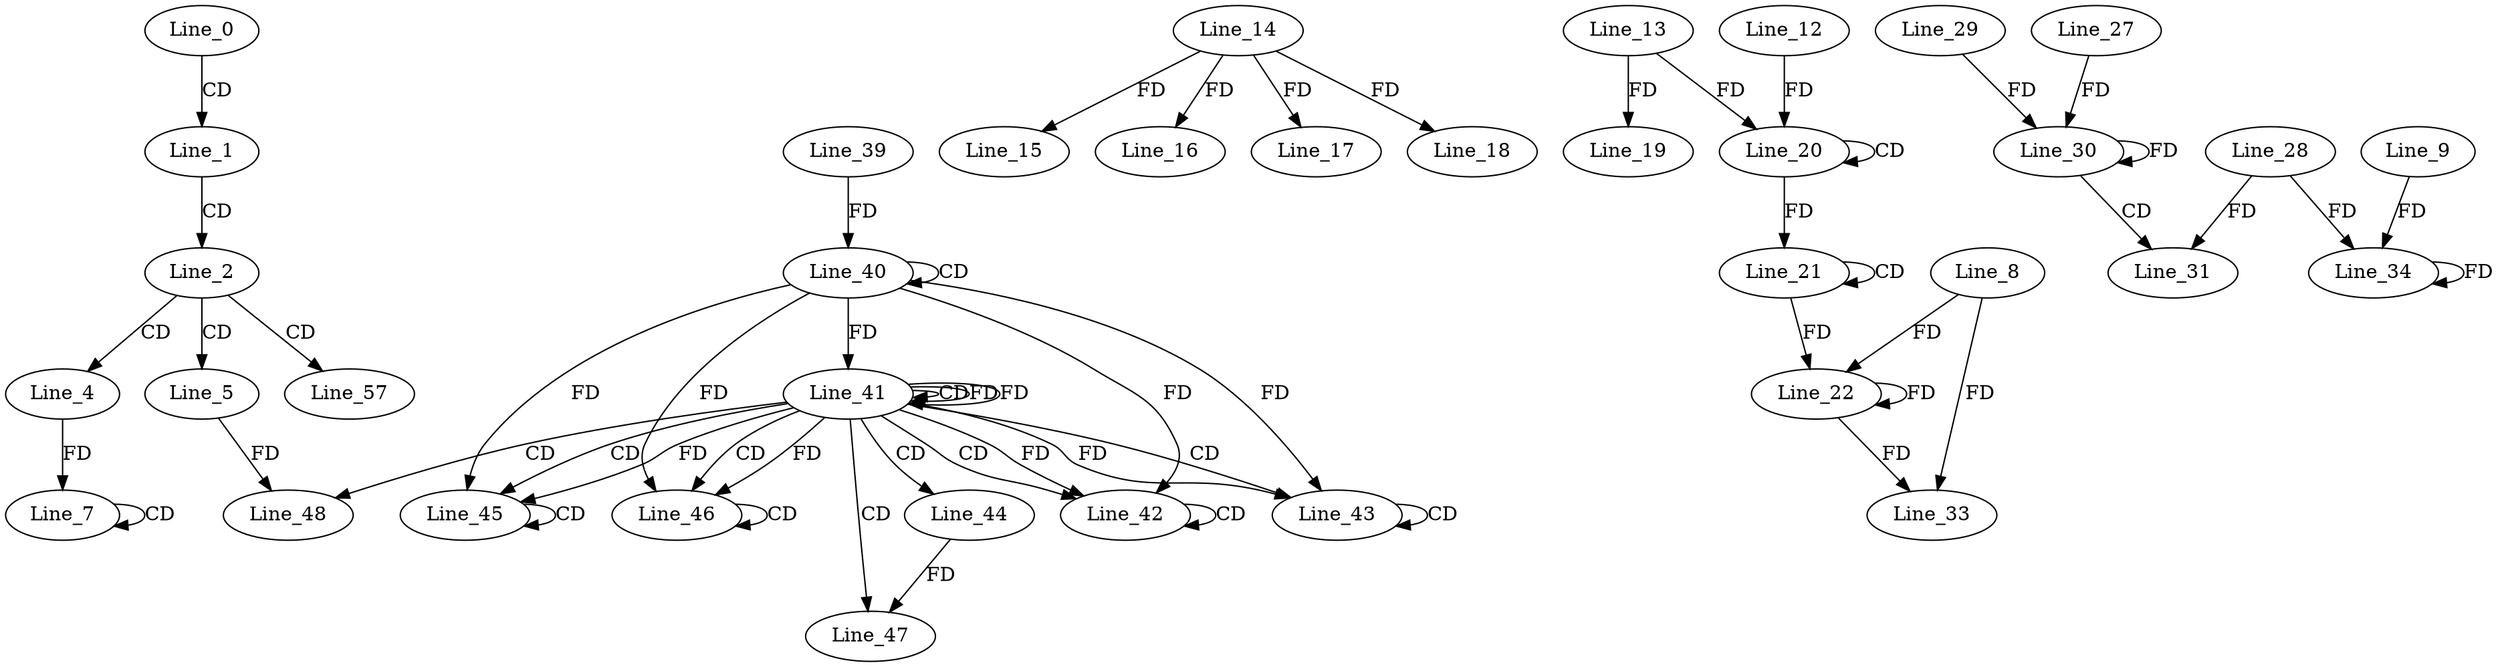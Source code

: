digraph G {
  Line_0;
  Line_1;
  Line_2;
  Line_4;
  Line_5;
  Line_7;
  Line_7;
  Line_7;
  Line_14;
  Line_15;
  Line_16;
  Line_17;
  Line_18;
  Line_13;
  Line_19;
  Line_20;
  Line_20;
  Line_12;
  Line_21;
  Line_21;
  Line_8;
  Line_22;
  Line_22;
  Line_30;
  Line_29;
  Line_30;
  Line_27;
  Line_30;
  Line_31;
  Line_28;
  Line_33;
  Line_9;
  Line_34;
  Line_34;
  Line_40;
  Line_40;
  Line_39;
  Line_41;
  Line_41;
  Line_41;
  Line_41;
  Line_42;
  Line_42;
  Line_42;
  Line_43;
  Line_43;
  Line_43;
  Line_44;
  Line_45;
  Line_45;
  Line_45;
  Line_46;
  Line_46;
  Line_46;
  Line_47;
  Line_48;
  Line_57;
  Line_0 -> Line_1 [ label="CD" ];
  Line_1 -> Line_2 [ label="CD" ];
  Line_2 -> Line_4 [ label="CD" ];
  Line_2 -> Line_5 [ label="CD" ];
  Line_7 -> Line_7 [ label="CD" ];
  Line_4 -> Line_7 [ label="FD" ];
  Line_14 -> Line_15 [ label="FD" ];
  Line_14 -> Line_16 [ label="FD" ];
  Line_14 -> Line_17 [ label="FD" ];
  Line_14 -> Line_18 [ label="FD" ];
  Line_13 -> Line_19 [ label="FD" ];
  Line_20 -> Line_20 [ label="CD" ];
  Line_12 -> Line_20 [ label="FD" ];
  Line_13 -> Line_20 [ label="FD" ];
  Line_21 -> Line_21 [ label="CD" ];
  Line_20 -> Line_21 [ label="FD" ];
  Line_8 -> Line_22 [ label="FD" ];
  Line_22 -> Line_22 [ label="FD" ];
  Line_21 -> Line_22 [ label="FD" ];
  Line_30 -> Line_30 [ label="FD" ];
  Line_29 -> Line_30 [ label="FD" ];
  Line_27 -> Line_30 [ label="FD" ];
  Line_30 -> Line_31 [ label="CD" ];
  Line_28 -> Line_31 [ label="FD" ];
  Line_8 -> Line_33 [ label="FD" ];
  Line_22 -> Line_33 [ label="FD" ];
  Line_9 -> Line_34 [ label="FD" ];
  Line_34 -> Line_34 [ label="FD" ];
  Line_28 -> Line_34 [ label="FD" ];
  Line_40 -> Line_40 [ label="CD" ];
  Line_39 -> Line_40 [ label="FD" ];
  Line_41 -> Line_41 [ label="CD" ];
  Line_40 -> Line_41 [ label="FD" ];
  Line_41 -> Line_41 [ label="FD" ];
  Line_41 -> Line_42 [ label="CD" ];
  Line_42 -> Line_42 [ label="CD" ];
  Line_40 -> Line_42 [ label="FD" ];
  Line_41 -> Line_42 [ label="FD" ];
  Line_41 -> Line_43 [ label="CD" ];
  Line_43 -> Line_43 [ label="CD" ];
  Line_40 -> Line_43 [ label="FD" ];
  Line_41 -> Line_43 [ label="FD" ];
  Line_41 -> Line_44 [ label="CD" ];
  Line_41 -> Line_45 [ label="CD" ];
  Line_45 -> Line_45 [ label="CD" ];
  Line_40 -> Line_45 [ label="FD" ];
  Line_41 -> Line_45 [ label="FD" ];
  Line_41 -> Line_46 [ label="CD" ];
  Line_46 -> Line_46 [ label="CD" ];
  Line_40 -> Line_46 [ label="FD" ];
  Line_41 -> Line_46 [ label="FD" ];
  Line_41 -> Line_47 [ label="CD" ];
  Line_44 -> Line_47 [ label="FD" ];
  Line_41 -> Line_48 [ label="CD" ];
  Line_5 -> Line_48 [ label="FD" ];
  Line_2 -> Line_57 [ label="CD" ];
  Line_41 -> Line_41 [ label="FD" ];
}
